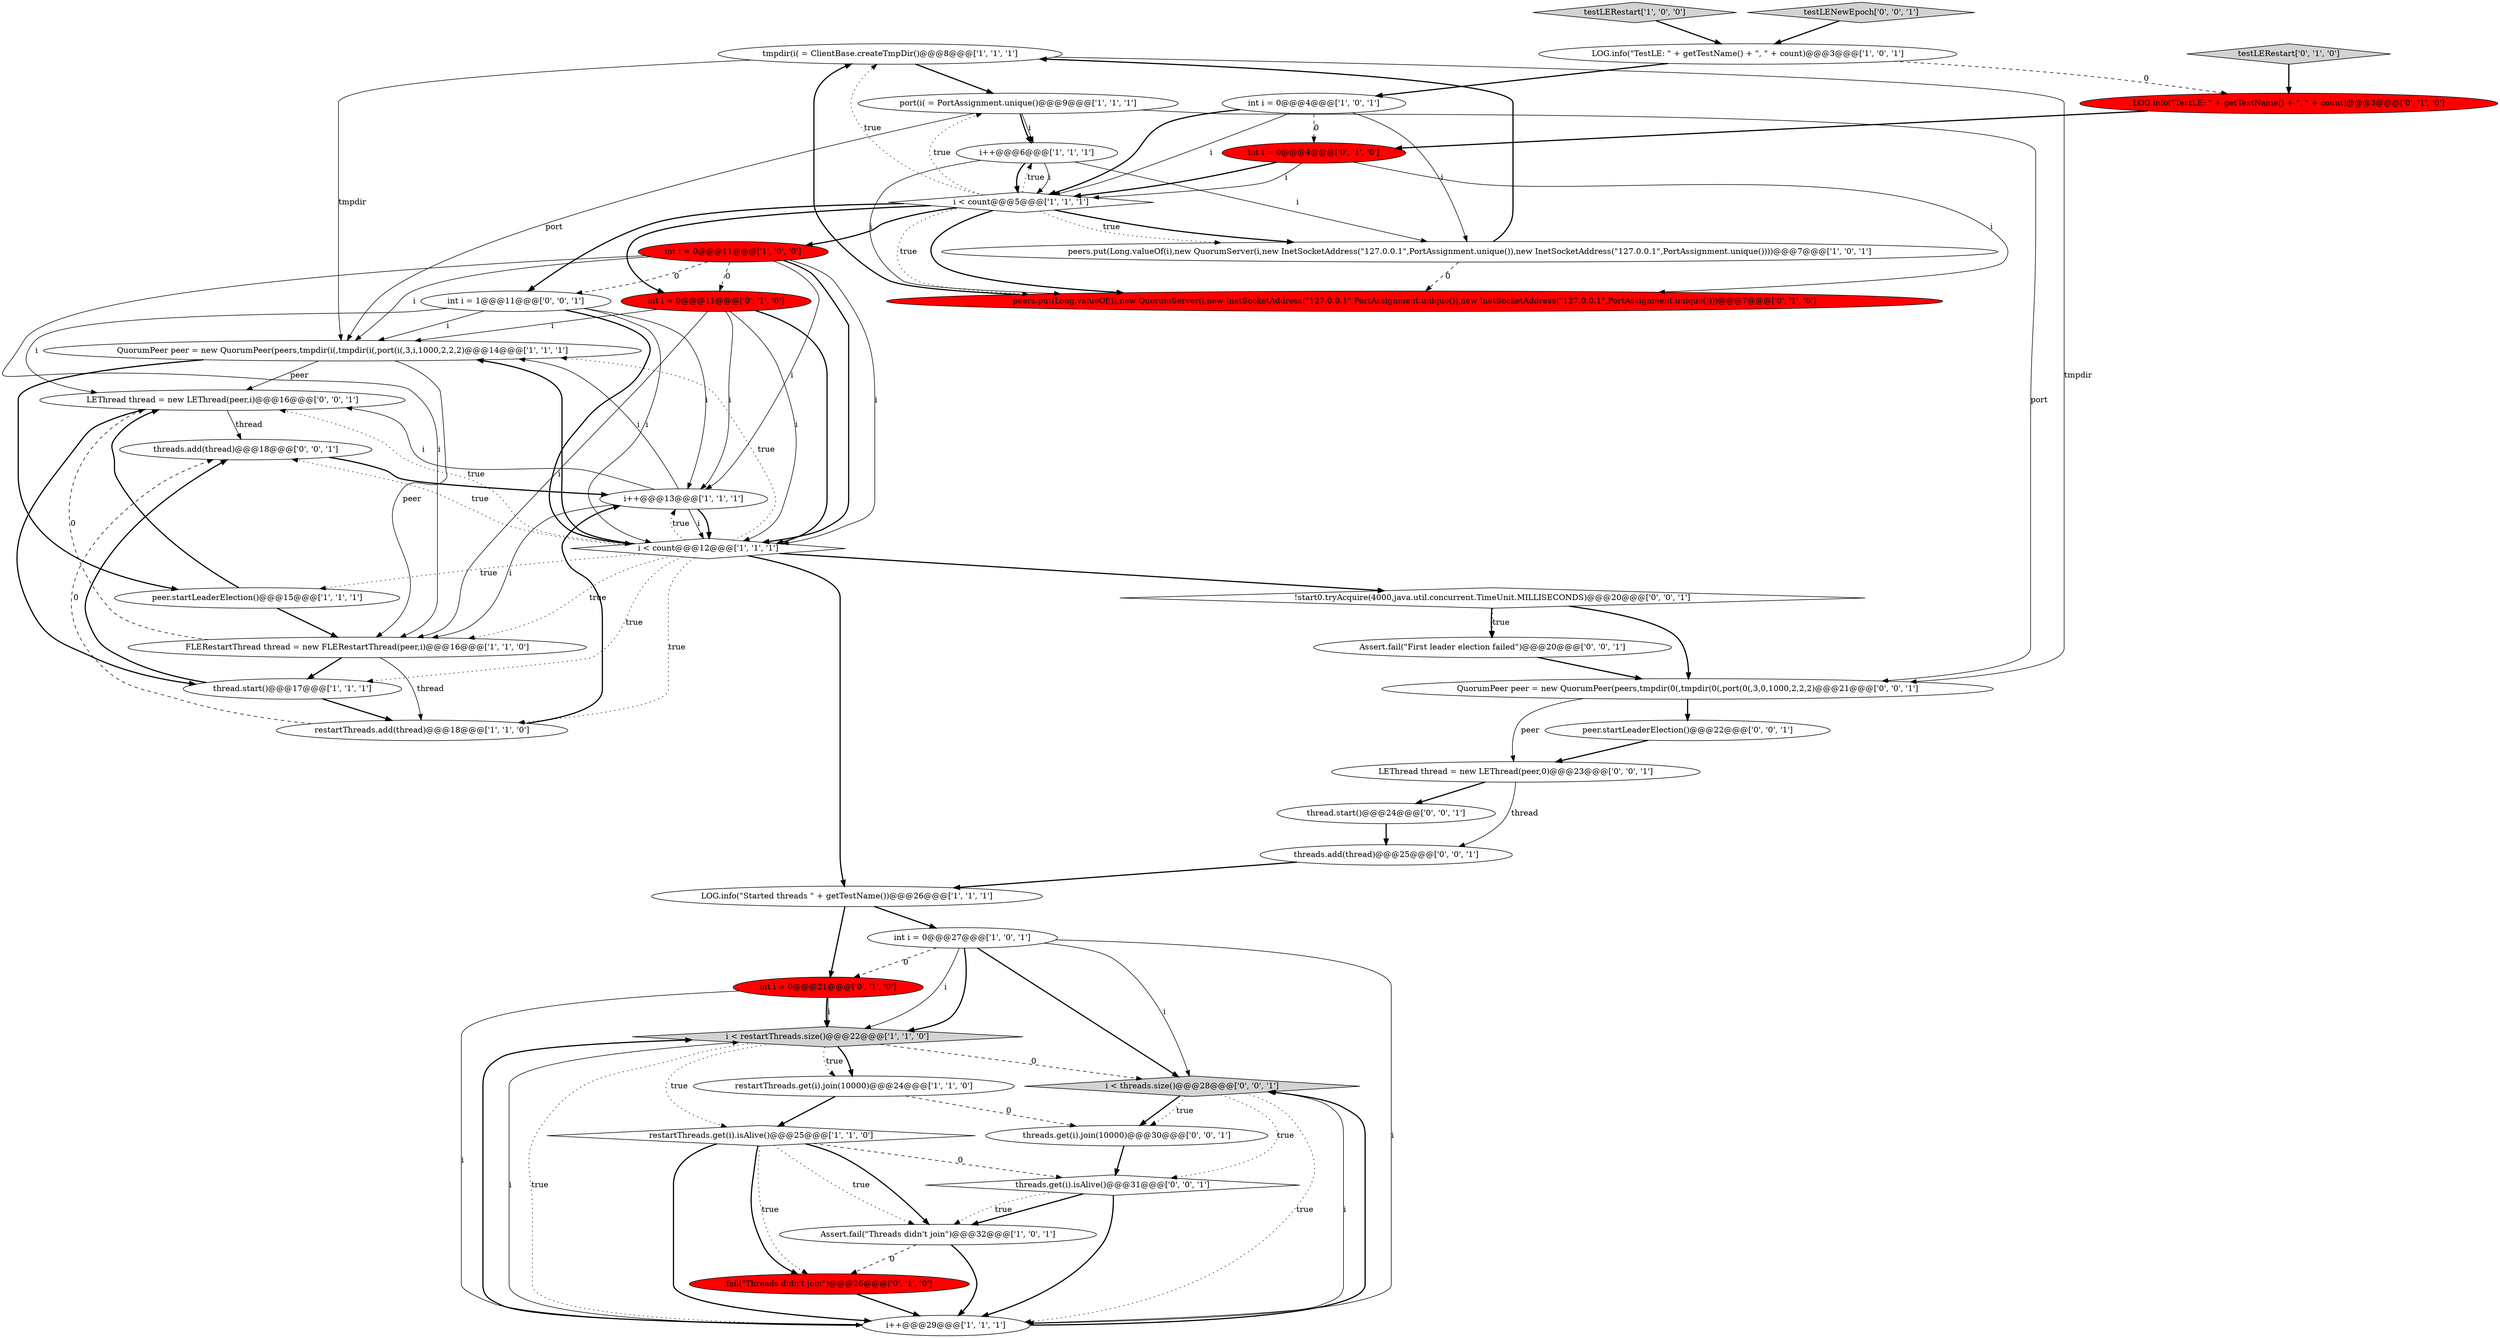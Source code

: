digraph {
2 [style = filled, label = "QuorumPeer peer = new QuorumPeer(peers,tmpdir(i(,tmpdir(i(,port(i(,3,i,1000,2,2,2)@@@14@@@['1', '1', '1']", fillcolor = white, shape = ellipse image = "AAA0AAABBB1BBB"];
26 [style = filled, label = "int i = 0@@@4@@@['0', '1', '0']", fillcolor = red, shape = ellipse image = "AAA1AAABBB2BBB"];
23 [style = filled, label = "int i = 0@@@11@@@['0', '1', '0']", fillcolor = red, shape = ellipse image = "AAA1AAABBB2BBB"];
8 [style = filled, label = "tmpdir(i( = ClientBase.createTmpDir()@@@8@@@['1', '1', '1']", fillcolor = white, shape = ellipse image = "AAA0AAABBB1BBB"];
36 [style = filled, label = "thread.start()@@@24@@@['0', '0', '1']", fillcolor = white, shape = ellipse image = "AAA0AAABBB3BBB"];
30 [style = filled, label = "threads.get(i).isAlive()@@@31@@@['0', '0', '1']", fillcolor = white, shape = diamond image = "AAA0AAABBB3BBB"];
32 [style = filled, label = "threads.add(thread)@@@18@@@['0', '0', '1']", fillcolor = white, shape = ellipse image = "AAA0AAABBB3BBB"];
27 [style = filled, label = "LOG.info(\"TestLE: \" + getTestName() + \", \" + count)@@@3@@@['0', '1', '0']", fillcolor = red, shape = ellipse image = "AAA1AAABBB2BBB"];
17 [style = filled, label = "i < count@@@5@@@['1', '1', '1']", fillcolor = white, shape = diamond image = "AAA0AAABBB1BBB"];
37 [style = filled, label = "!start0.tryAcquire(4000,java.util.concurrent.TimeUnit.MILLISECONDS)@@@20@@@['0', '0', '1']", fillcolor = white, shape = diamond image = "AAA0AAABBB3BBB"];
39 [style = filled, label = "LEThread thread = new LEThread(peer,i)@@@16@@@['0', '0', '1']", fillcolor = white, shape = ellipse image = "AAA0AAABBB3BBB"];
18 [style = filled, label = "i < restartThreads.size()@@@22@@@['1', '1', '0']", fillcolor = lightgray, shape = diamond image = "AAA0AAABBB1BBB"];
34 [style = filled, label = "i < threads.size()@@@28@@@['0', '0', '1']", fillcolor = lightgray, shape = diamond image = "AAA0AAABBB3BBB"];
28 [style = filled, label = "int i = 0@@@21@@@['0', '1', '0']", fillcolor = red, shape = ellipse image = "AAA1AAABBB2BBB"];
43 [style = filled, label = "LEThread thread = new LEThread(peer,0)@@@23@@@['0', '0', '1']", fillcolor = white, shape = ellipse image = "AAA0AAABBB3BBB"];
21 [style = filled, label = "thread.start()@@@17@@@['1', '1', '1']", fillcolor = white, shape = ellipse image = "AAA0AAABBB1BBB"];
24 [style = filled, label = "peers.put(Long.valueOf(i),new QuorumServer(i,new InetSocketAddress(\"127.0.0.1\",PortAssignment.unique()),new InetSocketAddress(\"127.0.0.1\",PortAssignment.unique())))@@@7@@@['0', '1', '0']", fillcolor = red, shape = ellipse image = "AAA1AAABBB2BBB"];
7 [style = filled, label = "peers.put(Long.valueOf(i),new QuorumServer(i,new InetSocketAddress(\"127.0.0.1\",PortAssignment.unique()),new InetSocketAddress(\"127.0.0.1\",PortAssignment.unique())))@@@7@@@['1', '0', '1']", fillcolor = white, shape = ellipse image = "AAA0AAABBB1BBB"];
14 [style = filled, label = "int i = 0@@@27@@@['1', '0', '1']", fillcolor = white, shape = ellipse image = "AAA0AAABBB1BBB"];
15 [style = filled, label = "LOG.info(\"TestLE: \" + getTestName() + \", \" + count)@@@3@@@['1', '0', '1']", fillcolor = white, shape = ellipse image = "AAA0AAABBB1BBB"];
0 [style = filled, label = "i++@@@6@@@['1', '1', '1']", fillcolor = white, shape = ellipse image = "AAA0AAABBB1BBB"];
4 [style = filled, label = "i < count@@@12@@@['1', '1', '1']", fillcolor = white, shape = diamond image = "AAA0AAABBB1BBB"];
29 [style = filled, label = "fail(\"Threads didn't join\")@@@26@@@['0', '1', '0']", fillcolor = red, shape = ellipse image = "AAA1AAABBB2BBB"];
31 [style = filled, label = "Assert.fail(\"First leader election failed\")@@@20@@@['0', '0', '1']", fillcolor = white, shape = ellipse image = "AAA0AAABBB3BBB"];
42 [style = filled, label = "QuorumPeer peer = new QuorumPeer(peers,tmpdir(0(,tmpdir(0(,port(0(,3,0,1000,2,2,2)@@@21@@@['0', '0', '1']", fillcolor = white, shape = ellipse image = "AAA0AAABBB3BBB"];
41 [style = filled, label = "threads.get(i).join(10000)@@@30@@@['0', '0', '1']", fillcolor = white, shape = ellipse image = "AAA0AAABBB3BBB"];
1 [style = filled, label = "int i = 0@@@11@@@['1', '0', '0']", fillcolor = red, shape = ellipse image = "AAA1AAABBB1BBB"];
35 [style = filled, label = "int i = 1@@@11@@@['0', '0', '1']", fillcolor = white, shape = ellipse image = "AAA0AAABBB3BBB"];
5 [style = filled, label = "i++@@@13@@@['1', '1', '1']", fillcolor = white, shape = ellipse image = "AAA0AAABBB1BBB"];
10 [style = filled, label = "peer.startLeaderElection()@@@15@@@['1', '1', '1']", fillcolor = white, shape = ellipse image = "AAA0AAABBB1BBB"];
12 [style = filled, label = "testLERestart['1', '0', '0']", fillcolor = lightgray, shape = diamond image = "AAA0AAABBB1BBB"];
20 [style = filled, label = "restartThreads.add(thread)@@@18@@@['1', '1', '0']", fillcolor = white, shape = ellipse image = "AAA0AAABBB1BBB"];
6 [style = filled, label = "i++@@@29@@@['1', '1', '1']", fillcolor = white, shape = ellipse image = "AAA0AAABBB1BBB"];
13 [style = filled, label = "LOG.info(\"Started threads \" + getTestName())@@@26@@@['1', '1', '1']", fillcolor = white, shape = ellipse image = "AAA0AAABBB1BBB"];
3 [style = filled, label = "FLERestartThread thread = new FLERestartThread(peer,i)@@@16@@@['1', '1', '0']", fillcolor = white, shape = ellipse image = "AAA0AAABBB1BBB"];
33 [style = filled, label = "peer.startLeaderElection()@@@22@@@['0', '0', '1']", fillcolor = white, shape = ellipse image = "AAA0AAABBB3BBB"];
11 [style = filled, label = "Assert.fail(\"Threads didn't join\")@@@32@@@['1', '0', '1']", fillcolor = white, shape = ellipse image = "AAA0AAABBB1BBB"];
19 [style = filled, label = "port(i( = PortAssignment.unique()@@@9@@@['1', '1', '1']", fillcolor = white, shape = ellipse image = "AAA0AAABBB1BBB"];
22 [style = filled, label = "restartThreads.get(i).isAlive()@@@25@@@['1', '1', '0']", fillcolor = white, shape = diamond image = "AAA0AAABBB1BBB"];
40 [style = filled, label = "testLENewEpoch['0', '0', '1']", fillcolor = lightgray, shape = diamond image = "AAA0AAABBB3BBB"];
25 [style = filled, label = "testLERestart['0', '1', '0']", fillcolor = lightgray, shape = diamond image = "AAA0AAABBB2BBB"];
38 [style = filled, label = "threads.add(thread)@@@25@@@['0', '0', '1']", fillcolor = white, shape = ellipse image = "AAA0AAABBB3BBB"];
9 [style = filled, label = "restartThreads.get(i).join(10000)@@@24@@@['1', '1', '0']", fillcolor = white, shape = ellipse image = "AAA0AAABBB1BBB"];
16 [style = filled, label = "int i = 0@@@4@@@['1', '0', '1']", fillcolor = white, shape = ellipse image = "AAA0AAABBB1BBB"];
35->2 [style = solid, label="i"];
6->34 [style = solid, label="i"];
1->5 [style = solid, label="i"];
28->6 [style = solid, label="i"];
40->15 [style = bold, label=""];
30->6 [style = bold, label=""];
7->8 [style = bold, label=""];
19->42 [style = solid, label="port"];
37->31 [style = dotted, label="true"];
16->26 [style = dashed, label="0"];
17->8 [style = dotted, label="true"];
29->6 [style = bold, label=""];
30->11 [style = bold, label=""];
10->39 [style = bold, label=""];
37->31 [style = bold, label=""];
1->2 [style = solid, label="i"];
8->42 [style = solid, label="tmpdir"];
8->2 [style = solid, label="tmpdir"];
26->17 [style = solid, label="i"];
35->39 [style = solid, label="i"];
9->41 [style = dashed, label="0"];
20->32 [style = dashed, label="0"];
1->3 [style = solid, label="i"];
13->14 [style = bold, label=""];
17->35 [style = bold, label=""];
16->7 [style = solid, label="i"];
1->4 [style = bold, label=""];
26->24 [style = solid, label="i"];
22->29 [style = dotted, label="true"];
28->18 [style = bold, label=""];
35->5 [style = solid, label="i"];
26->17 [style = bold, label=""];
5->3 [style = solid, label="i"];
0->17 [style = bold, label=""];
3->39 [style = dashed, label="0"];
3->20 [style = solid, label="thread"];
23->2 [style = solid, label="i"];
23->4 [style = solid, label="i"];
4->2 [style = bold, label=""];
16->17 [style = bold, label=""];
18->6 [style = dotted, label="true"];
25->27 [style = bold, label=""];
0->17 [style = solid, label="i"];
14->6 [style = solid, label="i"];
41->30 [style = bold, label=""];
18->9 [style = bold, label=""];
14->18 [style = bold, label=""];
24->8 [style = bold, label=""];
4->32 [style = dotted, label="true"];
22->11 [style = bold, label=""];
4->2 [style = dotted, label="true"];
22->6 [style = bold, label=""];
27->26 [style = bold, label=""];
9->22 [style = bold, label=""];
4->5 [style = dotted, label="true"];
39->32 [style = solid, label="thread"];
1->35 [style = dashed, label="0"];
17->1 [style = bold, label=""];
6->34 [style = bold, label=""];
14->28 [style = dashed, label="0"];
4->10 [style = dotted, label="true"];
6->18 [style = bold, label=""];
2->3 [style = solid, label="peer"];
5->2 [style = solid, label="i"];
19->2 [style = solid, label="port"];
4->13 [style = bold, label=""];
43->36 [style = bold, label=""];
22->29 [style = bold, label=""];
1->4 [style = solid, label="i"];
2->10 [style = bold, label=""];
14->34 [style = solid, label="i"];
17->23 [style = bold, label=""];
19->0 [style = bold, label=""];
6->18 [style = solid, label="i"];
28->18 [style = solid, label="i"];
4->21 [style = dotted, label="true"];
39->21 [style = bold, label=""];
31->42 [style = bold, label=""];
18->34 [style = dashed, label="0"];
4->3 [style = dotted, label="true"];
0->7 [style = solid, label="i"];
22->30 [style = dashed, label="0"];
5->4 [style = bold, label=""];
33->43 [style = bold, label=""];
18->9 [style = dotted, label="true"];
17->19 [style = dotted, label="true"];
3->21 [style = bold, label=""];
30->11 [style = dotted, label="true"];
34->30 [style = dotted, label="true"];
5->39 [style = solid, label="i"];
1->23 [style = dashed, label="0"];
43->38 [style = solid, label="thread"];
37->42 [style = bold, label=""];
17->24 [style = dotted, label="true"];
18->22 [style = dotted, label="true"];
32->5 [style = bold, label=""];
2->39 [style = solid, label="peer"];
17->0 [style = dotted, label="true"];
16->17 [style = solid, label="i"];
8->19 [style = bold, label=""];
5->4 [style = solid, label="i"];
11->6 [style = bold, label=""];
12->15 [style = bold, label=""];
4->20 [style = dotted, label="true"];
4->39 [style = dotted, label="true"];
23->4 [style = bold, label=""];
11->29 [style = dashed, label="0"];
10->3 [style = bold, label=""];
42->33 [style = bold, label=""];
14->34 [style = bold, label=""];
14->18 [style = solid, label="i"];
22->11 [style = dotted, label="true"];
34->41 [style = bold, label=""];
15->16 [style = bold, label=""];
35->4 [style = bold, label=""];
20->5 [style = bold, label=""];
17->7 [style = bold, label=""];
17->24 [style = bold, label=""];
21->20 [style = bold, label=""];
4->37 [style = bold, label=""];
23->5 [style = solid, label="i"];
7->24 [style = dashed, label="0"];
35->4 [style = solid, label="i"];
34->41 [style = dotted, label="true"];
21->32 [style = bold, label=""];
0->24 [style = solid, label="i"];
42->43 [style = solid, label="peer"];
34->6 [style = dotted, label="true"];
17->7 [style = dotted, label="true"];
15->27 [style = dashed, label="0"];
36->38 [style = bold, label=""];
38->13 [style = bold, label=""];
19->0 [style = solid, label="i"];
23->3 [style = solid, label="i"];
13->28 [style = bold, label=""];
}
